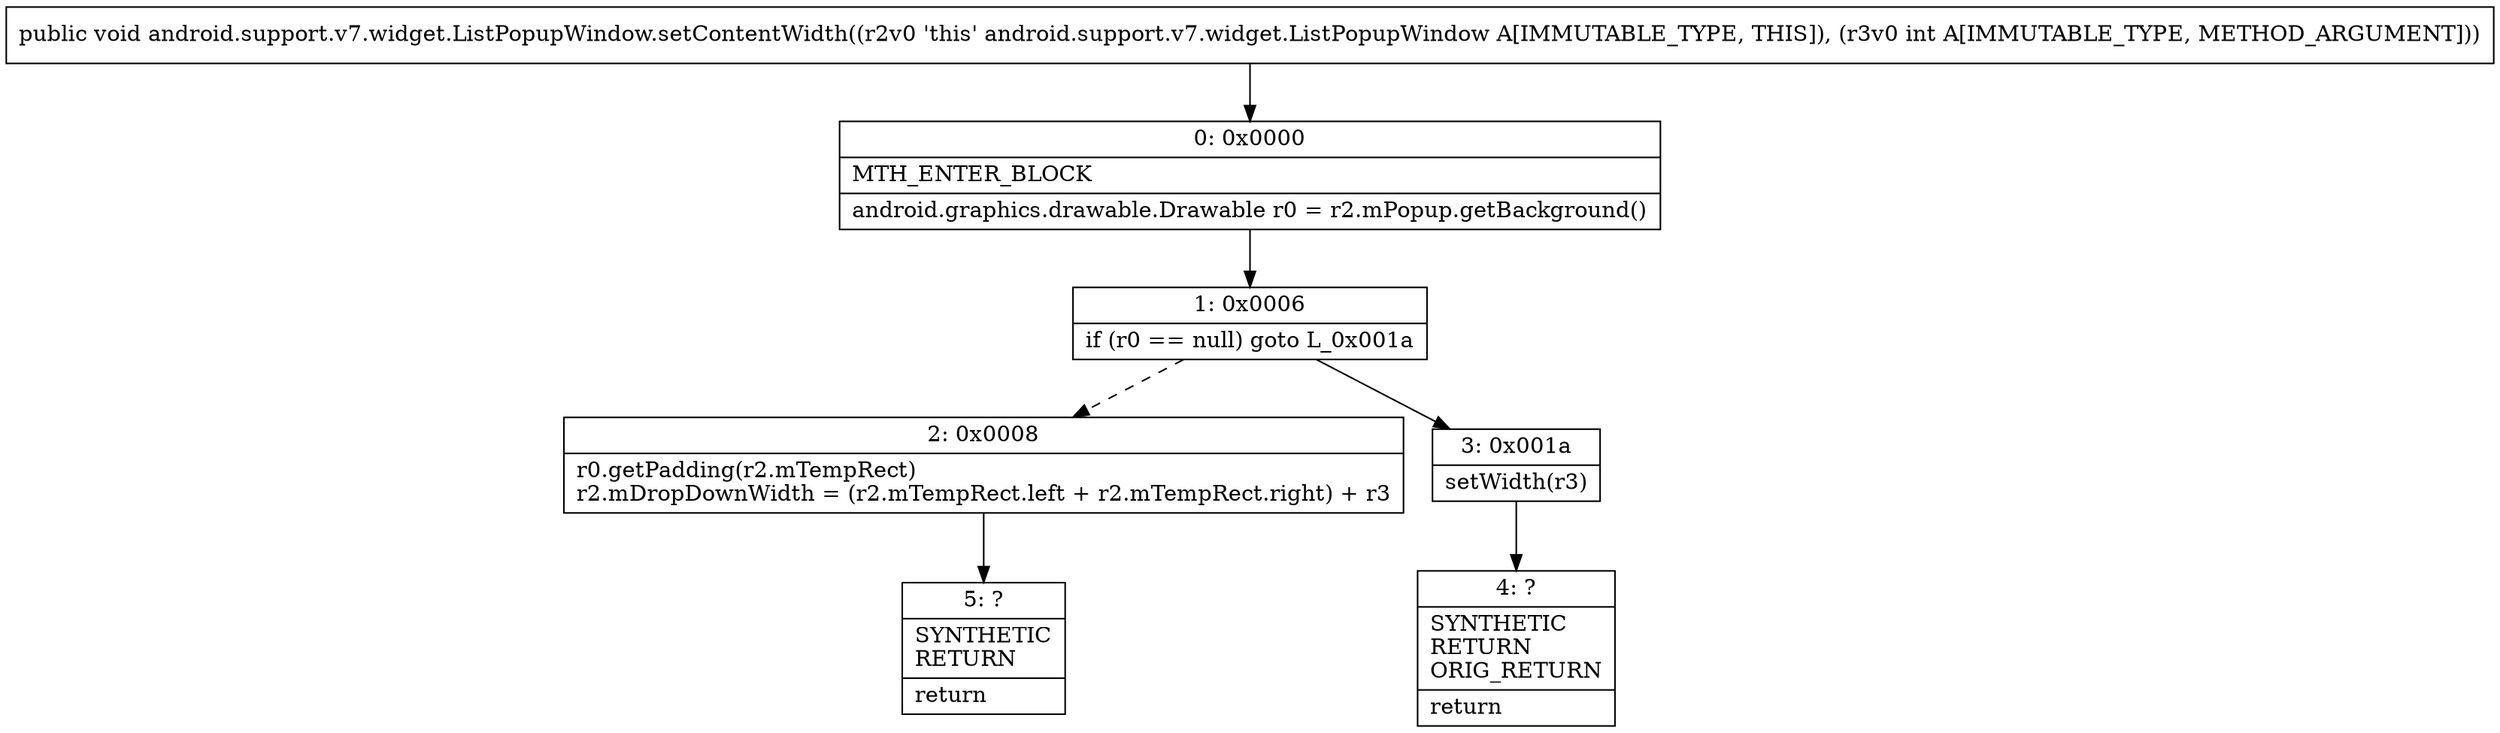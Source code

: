 digraph "CFG forandroid.support.v7.widget.ListPopupWindow.setContentWidth(I)V" {
Node_0 [shape=record,label="{0\:\ 0x0000|MTH_ENTER_BLOCK\l|android.graphics.drawable.Drawable r0 = r2.mPopup.getBackground()\l}"];
Node_1 [shape=record,label="{1\:\ 0x0006|if (r0 == null) goto L_0x001a\l}"];
Node_2 [shape=record,label="{2\:\ 0x0008|r0.getPadding(r2.mTempRect)\lr2.mDropDownWidth = (r2.mTempRect.left + r2.mTempRect.right) + r3\l}"];
Node_3 [shape=record,label="{3\:\ 0x001a|setWidth(r3)\l}"];
Node_4 [shape=record,label="{4\:\ ?|SYNTHETIC\lRETURN\lORIG_RETURN\l|return\l}"];
Node_5 [shape=record,label="{5\:\ ?|SYNTHETIC\lRETURN\l|return\l}"];
MethodNode[shape=record,label="{public void android.support.v7.widget.ListPopupWindow.setContentWidth((r2v0 'this' android.support.v7.widget.ListPopupWindow A[IMMUTABLE_TYPE, THIS]), (r3v0 int A[IMMUTABLE_TYPE, METHOD_ARGUMENT])) }"];
MethodNode -> Node_0;
Node_0 -> Node_1;
Node_1 -> Node_2[style=dashed];
Node_1 -> Node_3;
Node_2 -> Node_5;
Node_3 -> Node_4;
}


